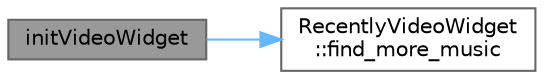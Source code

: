 digraph "initVideoWidget"
{
 // LATEX_PDF_SIZE
  bgcolor="transparent";
  edge [fontname=Helvetica,fontsize=10,labelfontname=Helvetica,labelfontsize=10];
  node [fontname=Helvetica,fontsize=10,shape=box,height=0.2,width=0.4];
  rankdir="LR";
  Node1 [id="Node000001",label="initVideoWidget",height=0.2,width=0.4,color="gray40", fillcolor="grey60", style="filled", fontcolor="black",tooltip="初始化视频界面"];
  Node1 -> Node2 [id="edge1_Node000001_Node000002",color="steelblue1",style="solid",tooltip=" "];
  Node2 [id="Node000002",label="RecentlyVideoWidget\l::find_more_music",height=0.2,width=0.4,color="grey40", fillcolor="white", style="filled",URL="$class_recently_video_widget.html#aa23356daca3ed71116d6ae55df2991f4",tooltip="搜索更多音乐的信号"];
}
